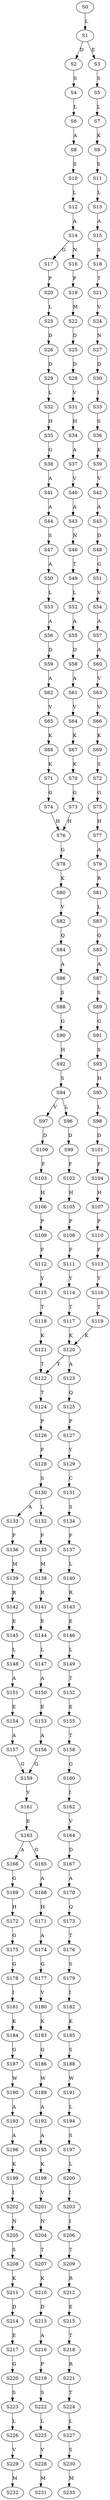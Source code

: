 strict digraph  {
	S0 -> S1 [ label = L ];
	S1 -> S2 [ label = D ];
	S1 -> S3 [ label = E ];
	S2 -> S4 [ label = S ];
	S3 -> S5 [ label = S ];
	S4 -> S6 [ label = L ];
	S5 -> S7 [ label = L ];
	S6 -> S8 [ label = A ];
	S7 -> S9 [ label = K ];
	S8 -> S10 [ label = S ];
	S9 -> S11 [ label = S ];
	S10 -> S12 [ label = L ];
	S11 -> S13 [ label = L ];
	S12 -> S14 [ label = A ];
	S13 -> S15 [ label = A ];
	S14 -> S16 [ label = N ];
	S14 -> S17 [ label = G ];
	S15 -> S18 [ label = S ];
	S16 -> S19 [ label = P ];
	S17 -> S20 [ label = P ];
	S18 -> S21 [ label = T ];
	S19 -> S22 [ label = M ];
	S20 -> S23 [ label = L ];
	S21 -> S24 [ label = V ];
	S22 -> S25 [ label = D ];
	S23 -> S26 [ label = D ];
	S24 -> S27 [ label = N ];
	S25 -> S28 [ label = D ];
	S26 -> S29 [ label = D ];
	S27 -> S30 [ label = D ];
	S28 -> S31 [ label = V ];
	S29 -> S32 [ label = L ];
	S30 -> S33 [ label = I ];
	S31 -> S34 [ label = H ];
	S32 -> S35 [ label = H ];
	S33 -> S36 [ label = S ];
	S34 -> S37 [ label = A ];
	S35 -> S38 [ label = G ];
	S36 -> S39 [ label = K ];
	S37 -> S40 [ label = V ];
	S38 -> S41 [ label = A ];
	S39 -> S42 [ label = V ];
	S40 -> S43 [ label = A ];
	S41 -> S44 [ label = A ];
	S42 -> S45 [ label = A ];
	S43 -> S46 [ label = N ];
	S44 -> S47 [ label = S ];
	S45 -> S48 [ label = D ];
	S46 -> S49 [ label = T ];
	S47 -> S50 [ label = A ];
	S48 -> S51 [ label = G ];
	S49 -> S52 [ label = L ];
	S50 -> S53 [ label = L ];
	S51 -> S54 [ label = V ];
	S52 -> S55 [ label = A ];
	S53 -> S56 [ label = A ];
	S54 -> S57 [ label = A ];
	S55 -> S58 [ label = D ];
	S56 -> S59 [ label = D ];
	S57 -> S60 [ label = A ];
	S58 -> S61 [ label = A ];
	S59 -> S62 [ label = A ];
	S60 -> S63 [ label = V ];
	S61 -> S64 [ label = V ];
	S62 -> S65 [ label = V ];
	S63 -> S66 [ label = V ];
	S64 -> S67 [ label = K ];
	S65 -> S68 [ label = K ];
	S66 -> S69 [ label = K ];
	S67 -> S70 [ label = K ];
	S68 -> S71 [ label = K ];
	S69 -> S72 [ label = S ];
	S70 -> S73 [ label = G ];
	S71 -> S74 [ label = G ];
	S72 -> S75 [ label = G ];
	S73 -> S76 [ label = H ];
	S74 -> S76 [ label = H ];
	S75 -> S77 [ label = H ];
	S76 -> S78 [ label = G ];
	S77 -> S79 [ label = A ];
	S78 -> S80 [ label = K ];
	S79 -> S81 [ label = R ];
	S80 -> S82 [ label = V ];
	S81 -> S83 [ label = L ];
	S82 -> S84 [ label = Q ];
	S83 -> S85 [ label = Q ];
	S84 -> S86 [ label = A ];
	S85 -> S87 [ label = A ];
	S86 -> S88 [ label = S ];
	S87 -> S89 [ label = S ];
	S88 -> S90 [ label = G ];
	S89 -> S91 [ label = G ];
	S90 -> S92 [ label = H ];
	S91 -> S93 [ label = S ];
	S92 -> S94 [ label = S ];
	S93 -> S95 [ label = H ];
	S94 -> S96 [ label = L ];
	S94 -> S97 [ label = V ];
	S95 -> S98 [ label = L ];
	S96 -> S99 [ label = D ];
	S97 -> S100 [ label = D ];
	S98 -> S101 [ label = D ];
	S99 -> S102 [ label = F ];
	S100 -> S103 [ label = F ];
	S101 -> S104 [ label = F ];
	S102 -> S105 [ label = H ];
	S103 -> S106 [ label = H ];
	S104 -> S107 [ label = H ];
	S105 -> S108 [ label = P ];
	S106 -> S109 [ label = P ];
	S107 -> S110 [ label = P ];
	S108 -> S111 [ label = F ];
	S109 -> S112 [ label = F ];
	S110 -> S113 [ label = F ];
	S111 -> S114 [ label = Y ];
	S112 -> S115 [ label = Y ];
	S113 -> S116 [ label = Y ];
	S114 -> S117 [ label = T ];
	S115 -> S118 [ label = T ];
	S116 -> S119 [ label = T ];
	S117 -> S120 [ label = K ];
	S118 -> S121 [ label = K ];
	S119 -> S120 [ label = K ];
	S120 -> S122 [ label = T ];
	S120 -> S123 [ label = A ];
	S121 -> S122 [ label = T ];
	S122 -> S124 [ label = T ];
	S123 -> S125 [ label = Q ];
	S124 -> S126 [ label = P ];
	S125 -> S127 [ label = P ];
	S126 -> S128 [ label = F ];
	S127 -> S129 [ label = Y ];
	S128 -> S130 [ label = S ];
	S129 -> S131 [ label = C ];
	S130 -> S132 [ label = L ];
	S130 -> S133 [ label = A ];
	S131 -> S134 [ label = S ];
	S132 -> S135 [ label = F ];
	S133 -> S136 [ label = F ];
	S134 -> S137 [ label = F ];
	S135 -> S138 [ label = M ];
	S136 -> S139 [ label = M ];
	S137 -> S140 [ label = L ];
	S138 -> S141 [ label = R ];
	S139 -> S142 [ label = R ];
	S140 -> S143 [ label = R ];
	S141 -> S144 [ label = E ];
	S142 -> S145 [ label = E ];
	S143 -> S146 [ label = E ];
	S144 -> S147 [ label = L ];
	S145 -> S148 [ label = L ];
	S146 -> S149 [ label = L ];
	S147 -> S150 [ label = A ];
	S148 -> S151 [ label = A ];
	S149 -> S152 [ label = T ];
	S150 -> S153 [ label = E ];
	S151 -> S154 [ label = E ];
	S152 -> S155 [ label = E ];
	S153 -> S156 [ label = A ];
	S154 -> S157 [ label = A ];
	S155 -> S158 [ label = T ];
	S156 -> S159 [ label = G ];
	S157 -> S159 [ label = G ];
	S158 -> S160 [ label = G ];
	S159 -> S161 [ label = Y ];
	S160 -> S162 [ label = I ];
	S161 -> S163 [ label = E ];
	S162 -> S164 [ label = V ];
	S163 -> S165 [ label = G ];
	S163 -> S166 [ label = A ];
	S164 -> S167 [ label = D ];
	S165 -> S168 [ label = A ];
	S166 -> S169 [ label = G ];
	S167 -> S170 [ label = A ];
	S168 -> S171 [ label = H ];
	S169 -> S172 [ label = H ];
	S170 -> S173 [ label = Q ];
	S171 -> S174 [ label = A ];
	S172 -> S175 [ label = G ];
	S173 -> S176 [ label = T ];
	S174 -> S177 [ label = G ];
	S175 -> S178 [ label = G ];
	S176 -> S179 [ label = S ];
	S177 -> S180 [ label = V ];
	S178 -> S181 [ label = I ];
	S179 -> S182 [ label = I ];
	S180 -> S183 [ label = K ];
	S181 -> S184 [ label = K ];
	S182 -> S185 [ label = K ];
	S183 -> S186 [ label = G ];
	S184 -> S187 [ label = G ];
	S185 -> S188 [ label = S ];
	S186 -> S189 [ label = W ];
	S187 -> S190 [ label = W ];
	S188 -> S191 [ label = W ];
	S189 -> S192 [ label = A ];
	S190 -> S193 [ label = A ];
	S191 -> S194 [ label = L ];
	S192 -> S195 [ label = A ];
	S193 -> S196 [ label = A ];
	S194 -> S197 [ label = S ];
	S195 -> S198 [ label = K ];
	S196 -> S199 [ label = K ];
	S197 -> S200 [ label = L ];
	S198 -> S201 [ label = V ];
	S199 -> S202 [ label = I ];
	S200 -> S203 [ label = I ];
	S201 -> S204 [ label = N ];
	S202 -> S205 [ label = N ];
	S203 -> S206 [ label = I ];
	S204 -> S207 [ label = T ];
	S205 -> S208 [ label = S ];
	S206 -> S209 [ label = T ];
	S207 -> S210 [ label = K ];
	S208 -> S211 [ label = K ];
	S209 -> S212 [ label = R ];
	S210 -> S213 [ label = D ];
	S211 -> S214 [ label = D ];
	S212 -> S215 [ label = E ];
	S213 -> S216 [ label = A ];
	S214 -> S217 [ label = E ];
	S215 -> S218 [ label = T ];
	S216 -> S219 [ label = P ];
	S217 -> S220 [ label = G ];
	S218 -> S221 [ label = R ];
	S219 -> S222 [ label = S ];
	S220 -> S223 [ label = S ];
	S221 -> S224 [ label = T ];
	S222 -> S225 [ label = L ];
	S223 -> S226 [ label = L ];
	S224 -> S227 [ label = L ];
	S225 -> S228 [ label = V ];
	S226 -> S229 [ label = V ];
	S227 -> S230 [ label = S ];
	S228 -> S231 [ label = M ];
	S229 -> S232 [ label = M ];
	S230 -> S233 [ label = M ];
}

